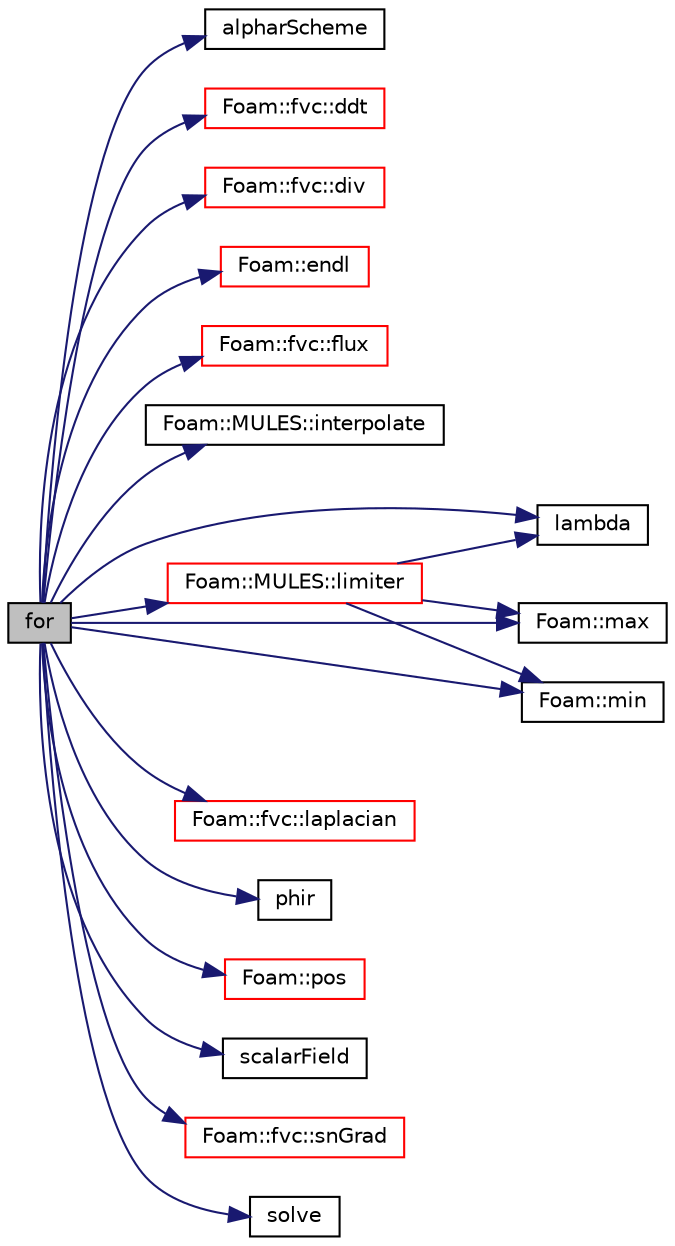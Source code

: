 digraph "for"
{
  bgcolor="transparent";
  edge [fontname="Helvetica",fontsize="10",labelfontname="Helvetica",labelfontsize="10"];
  node [fontname="Helvetica",fontsize="10",shape=record];
  rankdir="LR";
  Node1 [label="for",height=0.2,width=0.4,color="black", fillcolor="grey75", style="filled", fontcolor="black"];
  Node1 -> Node2 [color="midnightblue",fontsize="10",style="solid",fontname="Helvetica"];
  Node2 [label="alpharScheme",height=0.2,width=0.4,color="black",URL="$a03264.html#a7215f2a2f324f53472d95072b4a379e8"];
  Node1 -> Node3 [color="midnightblue",fontsize="10",style="solid",fontname="Helvetica"];
  Node3 [label="Foam::fvc::ddt",height=0.2,width=0.4,color="red",URL="$a10768.html#a5dc871206ab86042756c8ccfdc5797ad"];
  Node1 -> Node4 [color="midnightblue",fontsize="10",style="solid",fontname="Helvetica"];
  Node4 [label="Foam::fvc::div",height=0.2,width=0.4,color="red",URL="$a10768.html#a585533948ad80abfe589d920c641f251"];
  Node1 -> Node5 [color="midnightblue",fontsize="10",style="solid",fontname="Helvetica"];
  Node5 [label="Foam::endl",height=0.2,width=0.4,color="red",URL="$a10733.html#a2db8fe02a0d3909e9351bb4275b23ce4",tooltip="Add newline and flush stream. "];
  Node1 -> Node6 [color="midnightblue",fontsize="10",style="solid",fontname="Helvetica"];
  Node6 [label="Foam::fvc::flux",height=0.2,width=0.4,color="red",URL="$a10768.html#ae13d777d84cef9a101ae5a61d5ce29af"];
  Node1 -> Node7 [color="midnightblue",fontsize="10",style="solid",fontname="Helvetica"];
  Node7 [label="Foam::MULES::interpolate",height=0.2,width=0.4,color="black",URL="$a10792.html#a4d62f21551985d814104861e7c1d9b4f"];
  Node1 -> Node8 [color="midnightblue",fontsize="10",style="solid",fontname="Helvetica"];
  Node8 [label="lambda",height=0.2,width=0.4,color="black",URL="$a04463.html#ac90f959a4cd5bd0bc0d60e8c9fe14021"];
  Node1 -> Node9 [color="midnightblue",fontsize="10",style="solid",fontname="Helvetica"];
  Node9 [label="Foam::fvc::laplacian",height=0.2,width=0.4,color="red",URL="$a10768.html#ac75bff389d0405149b204b0d7ac214cd"];
  Node1 -> Node10 [color="midnightblue",fontsize="10",style="solid",fontname="Helvetica"];
  Node10 [label="Foam::MULES::limiter",height=0.2,width=0.4,color="red",URL="$a10792.html#ae7bb06bb4b6724eb8a202da04f6e5557"];
  Node10 -> Node8 [color="midnightblue",fontsize="10",style="solid",fontname="Helvetica"];
  Node10 -> Node11 [color="midnightblue",fontsize="10",style="solid",fontname="Helvetica"];
  Node11 [label="Foam::max",height=0.2,width=0.4,color="black",URL="$a10733.html#ac993e906cf2774ae77e666bc24e81733"];
  Node10 -> Node12 [color="midnightblue",fontsize="10",style="solid",fontname="Helvetica"];
  Node12 [label="Foam::min",height=0.2,width=0.4,color="black",URL="$a10733.html#a253e112ad2d56d96230ff39ea7f442dc"];
  Node1 -> Node11 [color="midnightblue",fontsize="10",style="solid",fontname="Helvetica"];
  Node1 -> Node12 [color="midnightblue",fontsize="10",style="solid",fontname="Helvetica"];
  Node1 -> Node13 [color="midnightblue",fontsize="10",style="solid",fontname="Helvetica"];
  Node13 [label="phir",height=0.2,width=0.4,color="black",URL="$a03264.html#a4467c6170d33d993a4e646952bde9020"];
  Node1 -> Node14 [color="midnightblue",fontsize="10",style="solid",fontname="Helvetica"];
  Node14 [label="Foam::pos",height=0.2,width=0.4,color="red",URL="$a10733.html#a09a190b59f3d01b258bca0fa964a6212"];
  Node1 -> Node15 [color="midnightblue",fontsize="10",style="solid",fontname="Helvetica"];
  Node15 [label="scalarField",height=0.2,width=0.4,color="black",URL="$a04315.html#afcd8855c276a98ae9604b35c8fb5b81e"];
  Node1 -> Node16 [color="midnightblue",fontsize="10",style="solid",fontname="Helvetica"];
  Node16 [label="Foam::fvc::snGrad",height=0.2,width=0.4,color="red",URL="$a10768.html#a15da734ee906cb52cf17937ab84c41a0"];
  Node1 -> Node17 [color="midnightblue",fontsize="10",style="solid",fontname="Helvetica"];
  Node17 [label="solve",height=0.2,width=0.4,color="black",URL="$a05040.html#a4ed43d58a6754059fa012bd273d05e33"];
}
